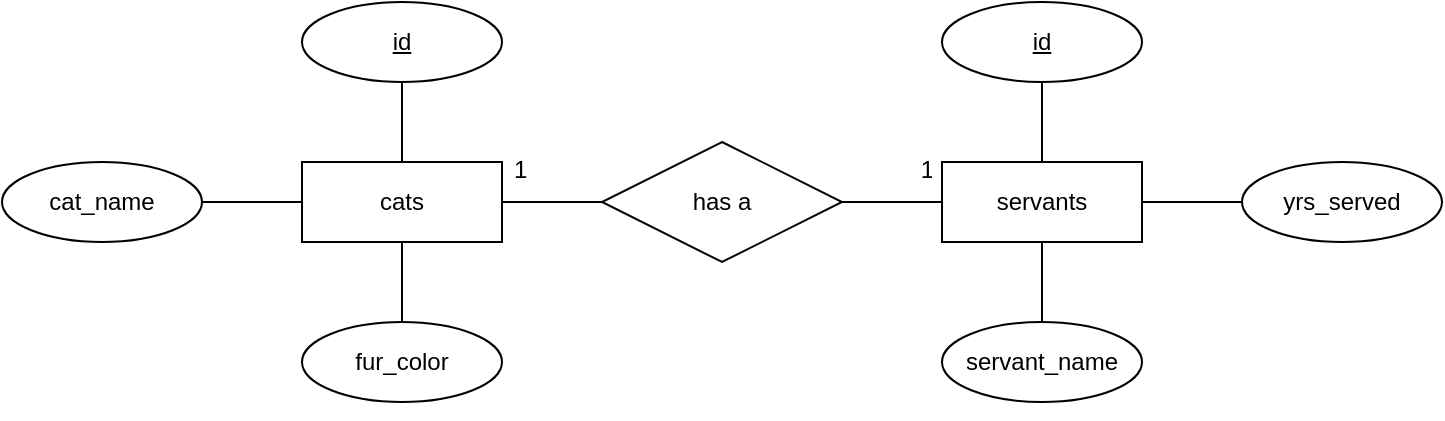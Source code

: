 <mxfile>
    <diagram id="xzKfJq7aABoRWpQAIAvF" name="1:1">
        <mxGraphModel dx="892" dy="426" grid="1" gridSize="10" guides="1" tooltips="1" connect="1" arrows="1" fold="1" page="1" pageScale="1" pageWidth="827" pageHeight="1169" math="0" shadow="0">
            <root>
                <mxCell id="0"/>
                <mxCell id="1" parent="0"/>
                <mxCell id="10" value="" style="edgeStyle=orthogonalEdgeStyle;rounded=0;orthogonalLoop=1;jettySize=auto;html=1;" parent="1" source="2" edge="1">
                    <mxGeometry relative="1" as="geometry">
                        <mxPoint x="240" y="380" as="targetPoint"/>
                    </mxGeometry>
                </mxCell>
                <mxCell id="2" value="cats" style="whiteSpace=wrap;html=1;align=center;" parent="1" vertex="1">
                    <mxGeometry x="190" y="260" width="100" height="40" as="geometry"/>
                </mxCell>
                <mxCell id="4" value="cat_name" style="ellipse;whiteSpace=wrap;html=1;align=center;" parent="1" vertex="1">
                    <mxGeometry x="40" y="260" width="100" height="40" as="geometry"/>
                </mxCell>
                <mxCell id="5" value="fur_color" style="ellipse;whiteSpace=wrap;html=1;align=center;" parent="1" vertex="1">
                    <mxGeometry x="190" y="340" width="100" height="40" as="geometry"/>
                </mxCell>
                <mxCell id="6" value="" style="endArrow=none;html=1;rounded=0;exitX=1;exitY=0.5;exitDx=0;exitDy=0;entryX=0;entryY=0.5;entryDx=0;entryDy=0;" parent="1" source="4" target="2" edge="1">
                    <mxGeometry relative="1" as="geometry">
                        <mxPoint x="390" y="320" as="sourcePoint"/>
                        <mxPoint x="550" y="320" as="targetPoint"/>
                    </mxGeometry>
                </mxCell>
                <mxCell id="7" value="" style="endArrow=none;html=1;rounded=0;exitX=0.5;exitY=0;exitDx=0;exitDy=0;entryX=0.5;entryY=1;entryDx=0;entryDy=0;" parent="1" source="2" edge="1">
                    <mxGeometry relative="1" as="geometry">
                        <mxPoint x="160" y="290" as="sourcePoint"/>
                        <mxPoint x="240" y="220" as="targetPoint"/>
                    </mxGeometry>
                </mxCell>
                <mxCell id="8" value="" style="endArrow=none;html=1;rounded=0;exitX=0.5;exitY=0;exitDx=0;exitDy=0;entryX=0.5;entryY=1;entryDx=0;entryDy=0;" parent="1" source="5" target="2" edge="1">
                    <mxGeometry relative="1" as="geometry">
                        <mxPoint x="250" y="270" as="sourcePoint"/>
                        <mxPoint x="250" y="240" as="targetPoint"/>
                    </mxGeometry>
                </mxCell>
                <mxCell id="12" value="servants" style="whiteSpace=wrap;html=1;align=center;" parent="1" vertex="1">
                    <mxGeometry x="510" y="260" width="100" height="40" as="geometry"/>
                </mxCell>
                <mxCell id="14" value="yrs_served" style="ellipse;whiteSpace=wrap;html=1;align=center;" parent="1" vertex="1">
                    <mxGeometry x="660" y="260" width="100" height="40" as="geometry"/>
                </mxCell>
                <mxCell id="15" value="servant_name" style="ellipse;whiteSpace=wrap;html=1;align=center;" parent="1" vertex="1">
                    <mxGeometry x="510" y="340" width="100" height="40" as="geometry"/>
                </mxCell>
                <mxCell id="16" value="" style="endArrow=none;html=1;rounded=0;entryX=1;entryY=0.5;entryDx=0;entryDy=0;exitX=0;exitY=0.5;exitDx=0;exitDy=0;" parent="1" source="14" target="12" edge="1">
                    <mxGeometry relative="1" as="geometry">
                        <mxPoint x="650" y="290" as="sourcePoint"/>
                        <mxPoint x="620" y="280" as="targetPoint"/>
                    </mxGeometry>
                </mxCell>
                <mxCell id="17" value="" style="endArrow=none;html=1;rounded=0;exitX=0.5;exitY=0;exitDx=0;exitDy=0;entryX=0.5;entryY=1;entryDx=0;entryDy=0;" parent="1" source="12" edge="1">
                    <mxGeometry relative="1" as="geometry">
                        <mxPoint x="490" y="285" as="sourcePoint"/>
                        <mxPoint x="560" y="220" as="targetPoint"/>
                    </mxGeometry>
                </mxCell>
                <mxCell id="18" value="" style="endArrow=none;html=1;rounded=0;entryX=0.5;entryY=1;entryDx=0;entryDy=0;exitX=0.5;exitY=0;exitDx=0;exitDy=0;" parent="1" source="15" target="12" edge="1">
                    <mxGeometry relative="1" as="geometry">
                        <mxPoint x="610" y="320" as="sourcePoint"/>
                        <mxPoint x="580" y="235" as="targetPoint"/>
                    </mxGeometry>
                </mxCell>
                <mxCell id="19" value="has a" style="shape=rhombus;perimeter=rhombusPerimeter;whiteSpace=wrap;html=1;align=center;" parent="1" vertex="1">
                    <mxGeometry x="340" y="250" width="120" height="60" as="geometry"/>
                </mxCell>
                <mxCell id="20" value="" style="endArrow=none;html=1;rounded=0;exitX=1;exitY=0.5;exitDx=0;exitDy=0;entryX=0;entryY=0.5;entryDx=0;entryDy=0;" parent="1" source="19" target="12" edge="1">
                    <mxGeometry relative="1" as="geometry">
                        <mxPoint x="410" y="320" as="sourcePoint"/>
                        <mxPoint x="570" y="320" as="targetPoint"/>
                    </mxGeometry>
                </mxCell>
                <mxCell id="21" value="" style="endArrow=none;html=1;rounded=0;exitX=1;exitY=0.5;exitDx=0;exitDy=0;entryX=0;entryY=0.5;entryDx=0;entryDy=0;" parent="1" source="2" target="19" edge="1">
                    <mxGeometry relative="1" as="geometry">
                        <mxPoint x="410" y="320" as="sourcePoint"/>
                        <mxPoint x="570" y="320" as="targetPoint"/>
                    </mxGeometry>
                </mxCell>
                <mxCell id="22" value="id" style="ellipse;whiteSpace=wrap;html=1;align=center;fontStyle=4;" parent="1" vertex="1">
                    <mxGeometry x="190" y="180" width="100" height="40" as="geometry"/>
                </mxCell>
                <mxCell id="23" value="id" style="ellipse;whiteSpace=wrap;html=1;align=center;fontStyle=4;" parent="1" vertex="1">
                    <mxGeometry x="510" y="180" width="100" height="40" as="geometry"/>
                </mxCell>
                <mxCell id="24" value="1" style="text;strokeColor=none;fillColor=none;spacingLeft=4;spacingRight=4;overflow=hidden;rotatable=0;points=[[0,0.5],[1,0.5]];portConstraint=eastwest;fontSize=12;" parent="1" vertex="1">
                    <mxGeometry x="290" y="250" width="40" height="30" as="geometry"/>
                </mxCell>
                <mxCell id="25" value="       1" style="text;strokeColor=none;fillColor=none;spacingLeft=4;spacingRight=4;overflow=hidden;rotatable=0;points=[[0,0.5],[1,0.5]];portConstraint=eastwest;fontSize=12;" parent="1" vertex="1">
                    <mxGeometry x="470" y="250" width="40" height="30" as="geometry"/>
                </mxCell>
            </root>
        </mxGraphModel>
    </diagram>
    <diagram name="1:n" id="RVx5oCan0pYAA1m9mx1Z">
        <mxGraphModel dx="892" dy="426" grid="1" gridSize="10" guides="1" tooltips="1" connect="1" arrows="1" fold="1" page="1" pageScale="1" pageWidth="827" pageHeight="1169" math="0" shadow="0">
            <root>
                <mxCell id="1Mw04bcDEl618LJGt6rv-0"/>
                <mxCell id="1Mw04bcDEl618LJGt6rv-1" parent="1Mw04bcDEl618LJGt6rv-0"/>
                <mxCell id="1Mw04bcDEl618LJGt6rv-2" value="" style="edgeStyle=orthogonalEdgeStyle;rounded=0;orthogonalLoop=1;jettySize=auto;html=1;" edge="1" parent="1Mw04bcDEl618LJGt6rv-1" source="1Mw04bcDEl618LJGt6rv-3">
                    <mxGeometry relative="1" as="geometry">
                        <mxPoint x="240" y="380" as="targetPoint"/>
                    </mxGeometry>
                </mxCell>
                <mxCell id="1Mw04bcDEl618LJGt6rv-3" value="cats" style="whiteSpace=wrap;html=1;align=center;" vertex="1" parent="1Mw04bcDEl618LJGt6rv-1">
                    <mxGeometry x="190" y="260" width="100" height="40" as="geometry"/>
                </mxCell>
                <mxCell id="1Mw04bcDEl618LJGt6rv-4" value="cat_name" style="ellipse;whiteSpace=wrap;html=1;align=center;" vertex="1" parent="1Mw04bcDEl618LJGt6rv-1">
                    <mxGeometry x="40" y="260" width="100" height="40" as="geometry"/>
                </mxCell>
                <mxCell id="1Mw04bcDEl618LJGt6rv-5" value="fur_color" style="ellipse;whiteSpace=wrap;html=1;align=center;" vertex="1" parent="1Mw04bcDEl618LJGt6rv-1">
                    <mxGeometry x="190" y="340" width="100" height="40" as="geometry"/>
                </mxCell>
                <mxCell id="1Mw04bcDEl618LJGt6rv-6" value="" style="endArrow=none;html=1;rounded=0;exitX=1;exitY=0.5;exitDx=0;exitDy=0;entryX=0;entryY=0.5;entryDx=0;entryDy=0;" edge="1" parent="1Mw04bcDEl618LJGt6rv-1" source="1Mw04bcDEl618LJGt6rv-4" target="1Mw04bcDEl618LJGt6rv-3">
                    <mxGeometry relative="1" as="geometry">
                        <mxPoint x="390" y="320" as="sourcePoint"/>
                        <mxPoint x="550" y="320" as="targetPoint"/>
                    </mxGeometry>
                </mxCell>
                <mxCell id="1Mw04bcDEl618LJGt6rv-7" value="" style="endArrow=none;html=1;rounded=0;exitX=0.5;exitY=0;exitDx=0;exitDy=0;entryX=0.5;entryY=1;entryDx=0;entryDy=0;" edge="1" parent="1Mw04bcDEl618LJGt6rv-1" source="1Mw04bcDEl618LJGt6rv-3">
                    <mxGeometry relative="1" as="geometry">
                        <mxPoint x="160" y="290" as="sourcePoint"/>
                        <mxPoint x="240" y="220" as="targetPoint"/>
                    </mxGeometry>
                </mxCell>
                <mxCell id="1Mw04bcDEl618LJGt6rv-8" value="" style="endArrow=none;html=1;rounded=0;exitX=0.5;exitY=0;exitDx=0;exitDy=0;entryX=0.5;entryY=1;entryDx=0;entryDy=0;" edge="1" parent="1Mw04bcDEl618LJGt6rv-1" source="1Mw04bcDEl618LJGt6rv-5" target="1Mw04bcDEl618LJGt6rv-3">
                    <mxGeometry relative="1" as="geometry">
                        <mxPoint x="250" y="270" as="sourcePoint"/>
                        <mxPoint x="250" y="240" as="targetPoint"/>
                    </mxGeometry>
                </mxCell>
                <mxCell id="1Mw04bcDEl618LJGt6rv-9" value="kittens" style="whiteSpace=wrap;html=1;align=center;" vertex="1" parent="1Mw04bcDEl618LJGt6rv-1">
                    <mxGeometry x="510" y="260" width="100" height="40" as="geometry"/>
                </mxCell>
                <mxCell id="1Mw04bcDEl618LJGt6rv-10" value="kitten_name" style="ellipse;whiteSpace=wrap;html=1;align=center;" vertex="1" parent="1Mw04bcDEl618LJGt6rv-1">
                    <mxGeometry x="660" y="260" width="100" height="40" as="geometry"/>
                </mxCell>
                <mxCell id="1Mw04bcDEl618LJGt6rv-11" value="fur_color" style="ellipse;whiteSpace=wrap;html=1;align=center;" vertex="1" parent="1Mw04bcDEl618LJGt6rv-1">
                    <mxGeometry x="510" y="340" width="100" height="40" as="geometry"/>
                </mxCell>
                <mxCell id="1Mw04bcDEl618LJGt6rv-12" value="" style="endArrow=none;html=1;rounded=0;entryX=1;entryY=0.5;entryDx=0;entryDy=0;exitX=0;exitY=0.5;exitDx=0;exitDy=0;" edge="1" parent="1Mw04bcDEl618LJGt6rv-1" source="1Mw04bcDEl618LJGt6rv-10" target="1Mw04bcDEl618LJGt6rv-9">
                    <mxGeometry relative="1" as="geometry">
                        <mxPoint x="650" y="290" as="sourcePoint"/>
                        <mxPoint x="620" y="280" as="targetPoint"/>
                    </mxGeometry>
                </mxCell>
                <mxCell id="1Mw04bcDEl618LJGt6rv-13" value="" style="endArrow=none;html=1;rounded=0;exitX=0.5;exitY=0;exitDx=0;exitDy=0;entryX=0.5;entryY=1;entryDx=0;entryDy=0;" edge="1" parent="1Mw04bcDEl618LJGt6rv-1" source="1Mw04bcDEl618LJGt6rv-9">
                    <mxGeometry relative="1" as="geometry">
                        <mxPoint x="490" y="285" as="sourcePoint"/>
                        <mxPoint x="560" y="220" as="targetPoint"/>
                    </mxGeometry>
                </mxCell>
                <mxCell id="1Mw04bcDEl618LJGt6rv-14" value="" style="endArrow=none;html=1;rounded=0;entryX=0.5;entryY=1;entryDx=0;entryDy=0;exitX=0.5;exitY=0;exitDx=0;exitDy=0;" edge="1" parent="1Mw04bcDEl618LJGt6rv-1" source="1Mw04bcDEl618LJGt6rv-11" target="1Mw04bcDEl618LJGt6rv-9">
                    <mxGeometry relative="1" as="geometry">
                        <mxPoint x="610" y="320" as="sourcePoint"/>
                        <mxPoint x="580" y="235" as="targetPoint"/>
                    </mxGeometry>
                </mxCell>
                <mxCell id="1Mw04bcDEl618LJGt6rv-15" value="has a" style="shape=rhombus;perimeter=rhombusPerimeter;whiteSpace=wrap;html=1;align=center;" vertex="1" parent="1Mw04bcDEl618LJGt6rv-1">
                    <mxGeometry x="340" y="250" width="120" height="60" as="geometry"/>
                </mxCell>
                <mxCell id="1Mw04bcDEl618LJGt6rv-16" value="" style="endArrow=none;html=1;rounded=0;exitX=1;exitY=0.5;exitDx=0;exitDy=0;entryX=0;entryY=0.5;entryDx=0;entryDy=0;" edge="1" parent="1Mw04bcDEl618LJGt6rv-1" source="1Mw04bcDEl618LJGt6rv-15" target="1Mw04bcDEl618LJGt6rv-9">
                    <mxGeometry relative="1" as="geometry">
                        <mxPoint x="410" y="320" as="sourcePoint"/>
                        <mxPoint x="570" y="320" as="targetPoint"/>
                    </mxGeometry>
                </mxCell>
                <mxCell id="1Mw04bcDEl618LJGt6rv-17" value="" style="endArrow=none;html=1;rounded=0;exitX=1;exitY=0.5;exitDx=0;exitDy=0;entryX=0;entryY=0.5;entryDx=0;entryDy=0;" edge="1" parent="1Mw04bcDEl618LJGt6rv-1" source="1Mw04bcDEl618LJGt6rv-3" target="1Mw04bcDEl618LJGt6rv-15">
                    <mxGeometry relative="1" as="geometry">
                        <mxPoint x="410" y="320" as="sourcePoint"/>
                        <mxPoint x="570" y="320" as="targetPoint"/>
                    </mxGeometry>
                </mxCell>
                <mxCell id="1Mw04bcDEl618LJGt6rv-18" value="id" style="ellipse;whiteSpace=wrap;html=1;align=center;fontStyle=4;" vertex="1" parent="1Mw04bcDEl618LJGt6rv-1">
                    <mxGeometry x="190" y="180" width="100" height="40" as="geometry"/>
                </mxCell>
                <mxCell id="1Mw04bcDEl618LJGt6rv-19" value="id" style="ellipse;whiteSpace=wrap;html=1;align=center;fontStyle=4;" vertex="1" parent="1Mw04bcDEl618LJGt6rv-1">
                    <mxGeometry x="510" y="180" width="100" height="40" as="geometry"/>
                </mxCell>
                <mxCell id="1Mw04bcDEl618LJGt6rv-20" value="1" style="text;strokeColor=none;fillColor=none;spacingLeft=4;spacingRight=4;overflow=hidden;rotatable=0;points=[[0,0.5],[1,0.5]];portConstraint=eastwest;fontSize=12;" vertex="1" parent="1Mw04bcDEl618LJGt6rv-1">
                    <mxGeometry x="290" y="250" width="40" height="30" as="geometry"/>
                </mxCell>
                <mxCell id="1Mw04bcDEl618LJGt6rv-21" value="       n" style="text;strokeColor=none;fillColor=none;spacingLeft=4;spacingRight=4;overflow=hidden;rotatable=0;points=[[0,0.5],[1,0.5]];portConstraint=eastwest;fontSize=12;" vertex="1" parent="1Mw04bcDEl618LJGt6rv-1">
                    <mxGeometry x="470" y="250" width="40" height="30" as="geometry"/>
                </mxCell>
            </root>
        </mxGraphModel>
    </diagram>
</mxfile>